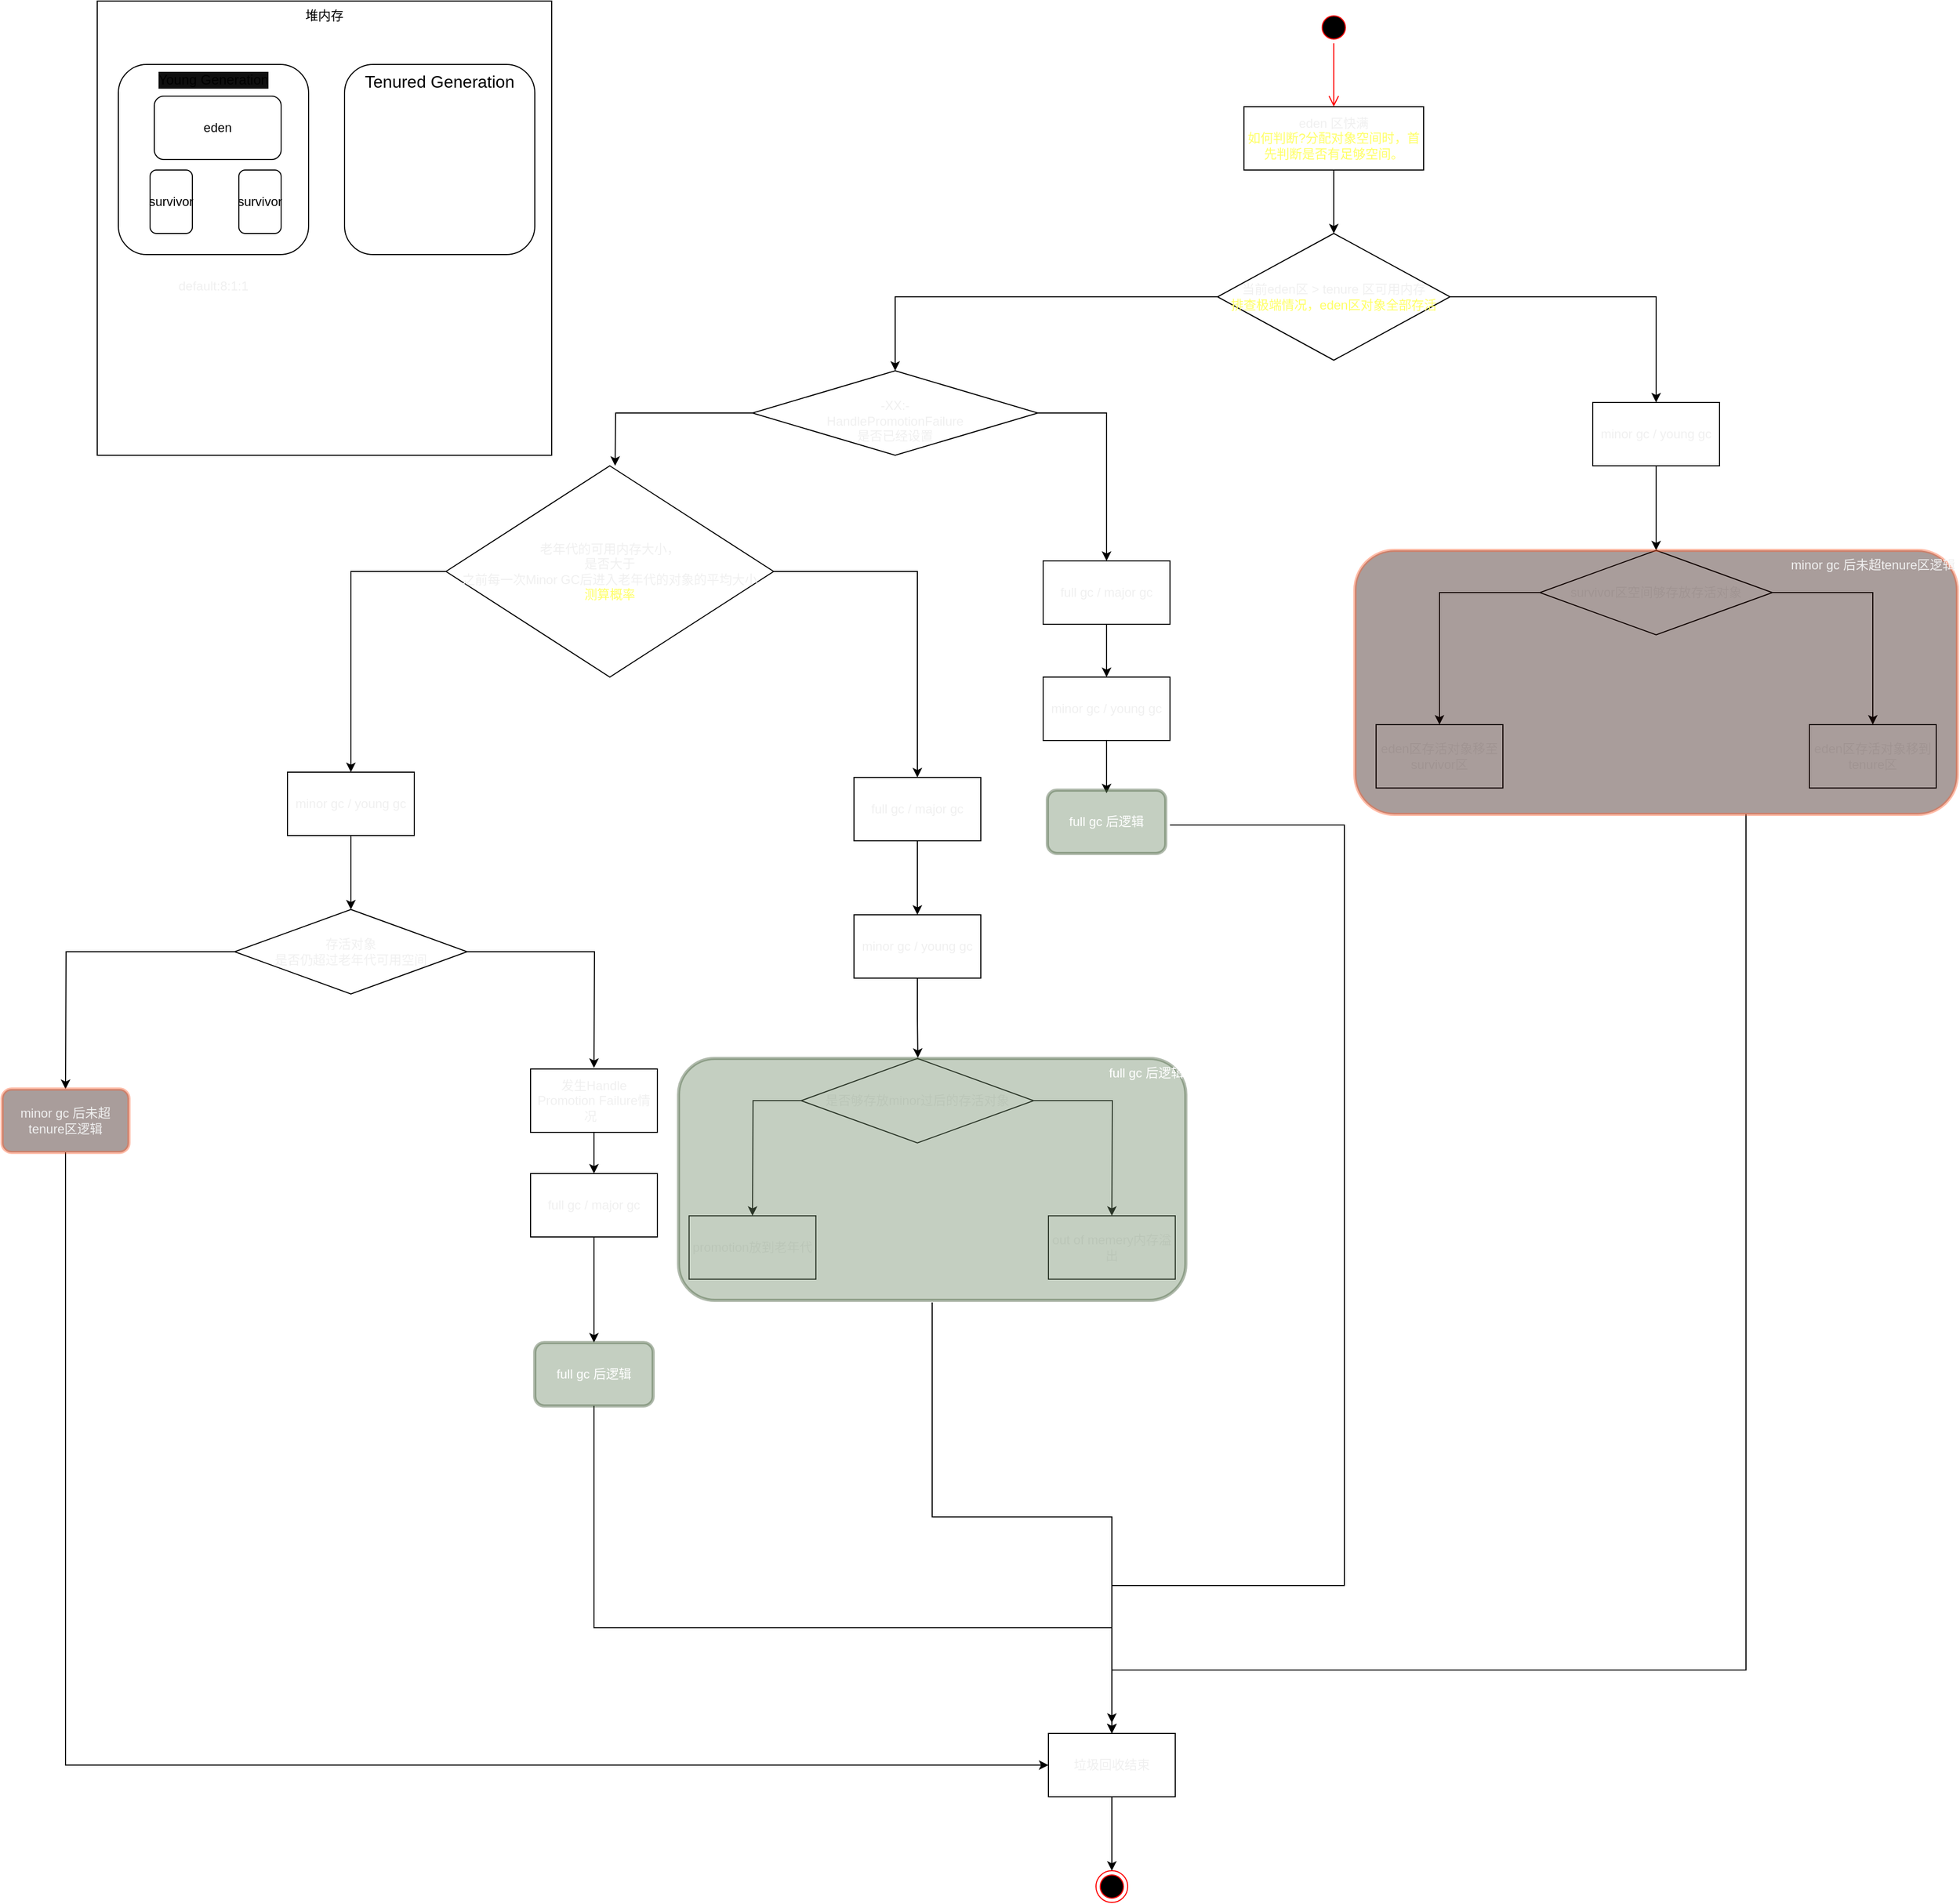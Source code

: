 <mxfile version="13.10.0" type="embed">
    <diagram id="N8jkDLk7Amj-sibJUGd5" name="Page-1">
        <mxGraphModel dx="2819" dy="958" grid="1" gridSize="10" guides="1" tooltips="1" connect="1" arrows="1" fold="1" page="1" pageScale="1" pageWidth="1169" pageHeight="1654" math="0" shadow="0">
            <root>
                <mxCell id="0"/>
                <mxCell id="1" parent="0"/>
                <mxCell id="35" value="堆内存" style="whiteSpace=wrap;html=1;aspect=fixed;verticalAlign=top;" vertex="1" parent="1">
                    <mxGeometry x="-170" y="20" width="430" height="430" as="geometry"/>
                </mxCell>
                <mxCell id="37" value="&lt;span style=&quot;font-family: arial, sans-serif; font-size: 13px;&quot;&gt;Young Generation&lt;/span&gt;" style="rounded=1;whiteSpace=wrap;html=1;verticalAlign=top;labelBackgroundColor=#0F0F0F;" vertex="1" parent="1">
                    <mxGeometry x="-150" y="80" width="180" height="180" as="geometry"/>
                </mxCell>
                <mxCell id="39" value="eden" style="rounded=1;whiteSpace=wrap;html=1;" vertex="1" parent="1">
                    <mxGeometry x="-116" y="110" width="120" height="60" as="geometry"/>
                </mxCell>
                <mxCell id="41" value="survivor" style="rounded=1;whiteSpace=wrap;html=1;" vertex="1" parent="1">
                    <mxGeometry x="-120" y="180" width="40" height="60" as="geometry"/>
                </mxCell>
                <mxCell id="43" value="survivor" style="rounded=1;whiteSpace=wrap;html=1;" vertex="1" parent="1">
                    <mxGeometry x="-36" y="180" width="40" height="60" as="geometry"/>
                </mxCell>
                <mxCell id="45" value="&lt;span style=&quot;font-family: monospace; font-size: 0px;&quot;&gt;%3CmxGraphModel%3E%3Croot%3E%3CmxCell%20id%3D%220%22%2F%3E%3CmxCell%20id%3D%221%22%20parent%3D%220%22%2F%3E%3CmxCell%20id%3D%222%22%20value%3D%22%26lt%3Bspan%20style%3D%26quot%3Bfont-family%3A%20arial%2C%20sans-serif%3B%20font-size%3A%2013px%3B%26quot%3B%26gt%3BYoung%20Generation%26lt%3B%2Fspan%26gt%3B%22%20style%3D%22rounded%3D1%3BwhiteSpace%3Dwrap%3Bhtml%3D1%3BverticalAlign%3Dtop%3BlabelBackgroundColor%3D%230F0F0F%3B%22%20vertex%3D%221%22%20parent%3D%221%22%3E%3CmxGeometry%20x%3D%22110%22%20y%3D%22160%22%20width%3D%22180%22%20height%3D%22180%22%20as%3D%22geometry%22%2F%3E%3C%2FmxCell%3E%3C%2Froot%3E%3C%2FmxGraphModel%3E&lt;/span&gt;&lt;span style=&quot;font-size: 16px;&quot;&gt;Tenured Generation&lt;/span&gt;" style="rounded=1;whiteSpace=wrap;html=1;verticalAlign=top;labelBackgroundColor=none;" vertex="1" parent="1">
                    <mxGeometry x="64" y="80" width="180" height="180" as="geometry"/>
                </mxCell>
                <mxCell id="46" value="default:8:1:1" style="text;html=1;strokeColor=none;fillColor=none;align=center;verticalAlign=middle;whiteSpace=wrap;rounded=0;labelBackgroundColor=none;fontColor=#f0f0f0;" vertex="1" parent="1">
                    <mxGeometry x="-80" y="280" width="40" height="20" as="geometry"/>
                </mxCell>
                <mxCell id="48" value="" style="ellipse;html=1;shape=startState;fillColor=#000000;strokeColor=#ff0000;labelBackgroundColor=none;fontColor=#f0f0f0;" vertex="1" parent="1">
                    <mxGeometry x="985" y="30" width="30" height="30" as="geometry"/>
                </mxCell>
                <mxCell id="49" value="" style="edgeStyle=orthogonalEdgeStyle;html=1;verticalAlign=bottom;endArrow=open;endSize=8;strokeColor=#ff0000;fontColor=#f0f0f0;" edge="1" source="48" parent="1">
                    <mxGeometry relative="1" as="geometry">
                        <mxPoint x="1000" y="120" as="targetPoint"/>
                    </mxGeometry>
                </mxCell>
                <mxCell id="92" style="edgeStyle=orthogonalEdgeStyle;rounded=0;orthogonalLoop=1;jettySize=auto;html=1;exitX=0.5;exitY=1;exitDx=0;exitDy=0;entryX=0.5;entryY=0;entryDx=0;entryDy=0;fontSize=12;fontColor=#f0f0f0;" edge="1" parent="1" source="50" target="53">
                    <mxGeometry relative="1" as="geometry"/>
                </mxCell>
                <mxCell id="50" value="eden 区快满&lt;br&gt;&lt;font color=&quot;#ffff66&quot;&gt;如何判断?分配对象空间时，首先判断是否有足够空间。&lt;/font&gt;" style="rounded=0;whiteSpace=wrap;html=1;labelBackgroundColor=none;fontColor=#f0f0f0;" vertex="1" parent="1">
                    <mxGeometry x="915" y="120" width="170" height="60" as="geometry"/>
                </mxCell>
                <mxCell id="93" style="edgeStyle=orthogonalEdgeStyle;rounded=0;orthogonalLoop=1;jettySize=auto;html=1;exitX=1;exitY=0.5;exitDx=0;exitDy=0;entryX=0.5;entryY=0;entryDx=0;entryDy=0;fontSize=12;fontColor=#f0f0f0;" edge="1" parent="1" source="53" target="65">
                    <mxGeometry relative="1" as="geometry"/>
                </mxCell>
                <mxCell id="102" style="edgeStyle=orthogonalEdgeStyle;rounded=0;orthogonalLoop=1;jettySize=auto;html=1;fontSize=12;fontColor=#f0f0f0;" edge="1" parent="1" source="53" target="61">
                    <mxGeometry relative="1" as="geometry"/>
                </mxCell>
                <mxCell id="53" value="&lt;span&gt;当前eden区 &amp;gt; tenure 区可用内存&lt;br&gt;&lt;font color=&quot;#ffff66&quot;&gt;排查极端情况，eden区对象全部存活&lt;/font&gt;&lt;br&gt;&lt;/span&gt;" style="rhombus;whiteSpace=wrap;html=1;labelBackgroundColor=none;fontColor=#f0f0f0;" vertex="1" parent="1">
                    <mxGeometry x="890" y="240" width="220" height="120" as="geometry"/>
                </mxCell>
                <mxCell id="58" value="" style="ellipse;html=1;shape=endState;fillColor=#000000;strokeColor=#ff0000;labelBackgroundColor=none;fontColor=#f0f0f0;" vertex="1" parent="1">
                    <mxGeometry x="775" y="1790" width="30" height="30" as="geometry"/>
                </mxCell>
                <mxCell id="103" style="edgeStyle=orthogonalEdgeStyle;rounded=0;orthogonalLoop=1;jettySize=auto;html=1;entryX=0.5;entryY=0;entryDx=0;entryDy=0;fontSize=12;fontColor=#f0f0f0;" edge="1" parent="1" source="61" target="66">
                    <mxGeometry relative="1" as="geometry"/>
                </mxCell>
                <mxCell id="104" style="edgeStyle=orthogonalEdgeStyle;rounded=0;orthogonalLoop=1;jettySize=auto;html=1;fontSize=12;fontColor=#f0f0f0;" edge="1" parent="1" source="61">
                    <mxGeometry relative="1" as="geometry">
                        <mxPoint x="320" y="460" as="targetPoint"/>
                    </mxGeometry>
                </mxCell>
                <mxCell id="61" value="&lt;br&gt;&lt;br&gt;&lt;br&gt;&lt;span class=&quot;fontstyle0&quot;&gt;-XX:-&lt;br&gt;HandlePromotionFailure&lt;br&gt;是否已经设置&lt;/span&gt;&lt;br&gt;&lt;br style=&quot;font-style: normal ; font-variant: normal ; font-weight: normal ; letter-spacing: normal ; line-height: normal ; text-indent: 0px ; text-transform: none ; word-spacing: 0px&quot;&gt;&lt;br&gt;" style="rhombus;whiteSpace=wrap;html=1;labelBackgroundColor=none;fontColor=#f0f0f0;" vertex="1" parent="1">
                    <mxGeometry x="450" y="370" width="270" height="80" as="geometry"/>
                </mxCell>
                <mxCell id="105" style="edgeStyle=orthogonalEdgeStyle;rounded=0;orthogonalLoop=1;jettySize=auto;html=1;fontSize=12;fontColor=#f0f0f0;" edge="1" parent="1" source="62" target="63">
                    <mxGeometry relative="1" as="geometry"/>
                </mxCell>
                <mxCell id="110" style="edgeStyle=orthogonalEdgeStyle;rounded=0;orthogonalLoop=1;jettySize=auto;html=1;fontSize=12;fontColor=#f0f0f0;" edge="1" parent="1" source="62" target="64">
                    <mxGeometry relative="1" as="geometry"/>
                </mxCell>
                <mxCell id="62" value="&lt;span class=&quot;fontstyle0&quot;&gt;老年代的可用内存大小，&lt;br&gt;是否大于&lt;br&gt;之前每一次Minor GC后进入老年代的对象的平均大小&lt;br&gt;&lt;font color=&quot;#ffff66&quot;&gt;测算概率&lt;/font&gt;&lt;br&gt;&lt;/span&gt; " style="rhombus;whiteSpace=wrap;html=1;labelBackgroundColor=none;fontColor=#f0f0f0;" vertex="1" parent="1">
                    <mxGeometry x="160" y="460" width="310" height="200" as="geometry"/>
                </mxCell>
                <mxCell id="106" style="edgeStyle=orthogonalEdgeStyle;rounded=0;orthogonalLoop=1;jettySize=auto;html=1;entryX=0.5;entryY=0;entryDx=0;entryDy=0;fontSize=12;fontColor=#f0f0f0;" edge="1" parent="1" source="63" target="67">
                    <mxGeometry relative="1" as="geometry"/>
                </mxCell>
                <mxCell id="63" value="full gc / major gc" style="rounded=0;whiteSpace=wrap;html=1;labelBackgroundColor=none;fontColor=#f0f0f0;" vertex="1" parent="1">
                    <mxGeometry x="546" y="755" width="120" height="60" as="geometry"/>
                </mxCell>
                <mxCell id="111" style="edgeStyle=orthogonalEdgeStyle;rounded=0;orthogonalLoop=1;jettySize=auto;html=1;entryX=0.5;entryY=0;entryDx=0;entryDy=0;fontSize=12;fontColor=#f0f0f0;" edge="1" parent="1" source="64" target="73">
                    <mxGeometry relative="1" as="geometry"/>
                </mxCell>
                <mxCell id="64" value="minor gc / young gc" style="rounded=0;whiteSpace=wrap;html=1;labelBackgroundColor=none;fontColor=#f0f0f0;" vertex="1" parent="1">
                    <mxGeometry x="10" y="750" width="120" height="60" as="geometry"/>
                </mxCell>
                <mxCell id="98" style="edgeStyle=orthogonalEdgeStyle;rounded=0;orthogonalLoop=1;jettySize=auto;html=1;entryX=0.5;entryY=0;entryDx=0;entryDy=0;fontSize=12;fontColor=#f0f0f0;" edge="1" parent="1" source="65" target="90">
                    <mxGeometry relative="1" as="geometry"/>
                </mxCell>
                <mxCell id="65" value="minor gc / young gc" style="rounded=0;whiteSpace=wrap;html=1;labelBackgroundColor=none;fontColor=#f0f0f0;fontSize=12;" vertex="1" parent="1">
                    <mxGeometry x="1245" y="400" width="120" height="60" as="geometry"/>
                </mxCell>
                <mxCell id="100" style="edgeStyle=orthogonalEdgeStyle;rounded=0;orthogonalLoop=1;jettySize=auto;html=1;entryX=0.5;entryY=0;entryDx=0;entryDy=0;fontSize=12;fontColor=#f0f0f0;" edge="1" parent="1" source="66" target="68">
                    <mxGeometry relative="1" as="geometry"/>
                </mxCell>
                <mxCell id="66" value="full gc / major gc" style="rounded=0;whiteSpace=wrap;html=1;labelBackgroundColor=none;fontColor=#f0f0f0;" vertex="1" parent="1">
                    <mxGeometry x="725" y="550" width="120" height="60" as="geometry"/>
                </mxCell>
                <mxCell id="109" style="edgeStyle=orthogonalEdgeStyle;rounded=0;orthogonalLoop=1;jettySize=auto;html=1;entryX=0.472;entryY=0.006;entryDx=0;entryDy=0;entryPerimeter=0;fontSize=12;fontColor=#f0f0f0;" edge="1" parent="1" source="67" target="85">
                    <mxGeometry relative="1" as="geometry"/>
                </mxCell>
                <mxCell id="67" value="minor gc / young gc" style="rounded=0;whiteSpace=wrap;html=1;labelBackgroundColor=none;fontColor=#f0f0f0;" vertex="1" parent="1">
                    <mxGeometry x="546" y="885" width="120" height="60" as="geometry"/>
                </mxCell>
                <mxCell id="101" style="edgeStyle=orthogonalEdgeStyle;rounded=0;orthogonalLoop=1;jettySize=auto;html=1;entryX=0.5;entryY=0;entryDx=0;entryDy=0;fontSize=12;fontColor=#f0f0f0;" edge="1" parent="1" source="68">
                    <mxGeometry relative="1" as="geometry">
                        <mxPoint x="785" y="770" as="targetPoint"/>
                    </mxGeometry>
                </mxCell>
                <mxCell id="68" value="minor gc / young gc" style="rounded=0;whiteSpace=wrap;html=1;labelBackgroundColor=none;fontColor=#f0f0f0;" vertex="1" parent="1">
                    <mxGeometry x="725" y="660" width="120" height="60" as="geometry"/>
                </mxCell>
                <mxCell id="94" style="edgeStyle=orthogonalEdgeStyle;rounded=0;orthogonalLoop=1;jettySize=auto;html=1;entryX=0.5;entryY=0;entryDx=0;entryDy=0;fontSize=12;fontColor=#f0f0f0;" edge="1" parent="1" source="69" target="71">
                    <mxGeometry relative="1" as="geometry"/>
                </mxCell>
                <mxCell id="95" style="edgeStyle=orthogonalEdgeStyle;rounded=0;orthogonalLoop=1;jettySize=auto;html=1;entryX=0.5;entryY=0;entryDx=0;entryDy=0;fontSize=12;fontColor=#f0f0f0;" edge="1" parent="1" source="69" target="70">
                    <mxGeometry relative="1" as="geometry"/>
                </mxCell>
                <mxCell id="69" value="survivor区空间够存放存活对象" style="rhombus;whiteSpace=wrap;html=1;labelBackgroundColor=none;fontColor=#f0f0f0;" vertex="1" parent="1">
                    <mxGeometry x="1195" y="540" width="220" height="80" as="geometry"/>
                </mxCell>
                <mxCell id="70" value="eden区存活对象移到tenure区" style="rounded=0;whiteSpace=wrap;html=1;labelBackgroundColor=none;fontColor=#f0f0f0;" vertex="1" parent="1">
                    <mxGeometry x="1450" y="705" width="120" height="60" as="geometry"/>
                </mxCell>
                <mxCell id="71" value="eden区存活对象移至survivor区" style="rounded=0;whiteSpace=wrap;html=1;labelBackgroundColor=none;fontColor=#f0f0f0;" vertex="1" parent="1">
                    <mxGeometry x="1040" y="705" width="120" height="60" as="geometry"/>
                </mxCell>
                <mxCell id="124" style="edgeStyle=orthogonalEdgeStyle;rounded=0;orthogonalLoop=1;jettySize=auto;html=1;entryX=0.5;entryY=0;entryDx=0;entryDy=0;fontSize=12;fontColor=#f0f0f0;" edge="1" parent="1" source="72" target="58">
                    <mxGeometry relative="1" as="geometry"/>
                </mxCell>
                <mxCell id="72" value="垃圾回收结束" style="rounded=0;whiteSpace=wrap;html=1;labelBackgroundColor=none;fontColor=#f0f0f0;" vertex="1" parent="1">
                    <mxGeometry x="730" y="1660" width="120" height="60" as="geometry"/>
                </mxCell>
                <mxCell id="112" style="edgeStyle=orthogonalEdgeStyle;rounded=0;orthogonalLoop=1;jettySize=auto;html=1;fontSize=12;fontColor=#f0f0f0;" edge="1" parent="1" source="73">
                    <mxGeometry relative="1" as="geometry">
                        <mxPoint x="300" y="1030" as="targetPoint"/>
                    </mxGeometry>
                </mxCell>
                <mxCell id="115" style="edgeStyle=orthogonalEdgeStyle;rounded=0;orthogonalLoop=1;jettySize=auto;html=1;entryX=0.5;entryY=0;entryDx=0;entryDy=0;fontSize=12;fontColor=#f0f0f0;" edge="1" parent="1" source="73">
                    <mxGeometry relative="1" as="geometry">
                        <mxPoint x="-200" y="1050" as="targetPoint"/>
                    </mxGeometry>
                </mxCell>
                <mxCell id="73" value="存活对象&lt;br&gt;是否仍超过老年代可用空间" style="rhombus;whiteSpace=wrap;html=1;labelBackgroundColor=none;fontColor=#f0f0f0;" vertex="1" parent="1">
                    <mxGeometry x="-40" y="880" width="220" height="80" as="geometry"/>
                </mxCell>
                <mxCell id="114" style="edgeStyle=orthogonalEdgeStyle;rounded=0;orthogonalLoop=1;jettySize=auto;html=1;fontSize=12;fontColor=#f0f0f0;" edge="1" parent="1" source="74">
                    <mxGeometry relative="1" as="geometry">
                        <mxPoint x="300" y="1290" as="targetPoint"/>
                    </mxGeometry>
                </mxCell>
                <mxCell id="74" value="full gc / major gc" style="rounded=0;whiteSpace=wrap;html=1;labelBackgroundColor=none;fontColor=#f0f0f0;" vertex="1" parent="1">
                    <mxGeometry x="240" y="1130" width="120" height="60" as="geometry"/>
                </mxCell>
                <mxCell id="113" style="edgeStyle=orthogonalEdgeStyle;rounded=0;orthogonalLoop=1;jettySize=auto;html=1;entryX=0.5;entryY=0;entryDx=0;entryDy=0;fontSize=12;fontColor=#f0f0f0;" edge="1" parent="1" source="76" target="74">
                    <mxGeometry relative="1" as="geometry"/>
                </mxCell>
                <mxCell id="76" value="&lt;span class=&quot;fontstyle0&quot;&gt;发生Handle Promotion Failure情况&lt;/span&gt;&amp;nbsp;&amp;nbsp;" style="rounded=0;whiteSpace=wrap;html=1;labelBackgroundColor=none;fontColor=#f0f0f0;" vertex="1" parent="1">
                    <mxGeometry x="240" y="1031" width="120" height="60" as="geometry"/>
                </mxCell>
                <mxCell id="107" style="edgeStyle=orthogonalEdgeStyle;rounded=0;orthogonalLoop=1;jettySize=auto;html=1;fontSize=12;fontColor=#f0f0f0;" edge="1" parent="1" source="77">
                    <mxGeometry relative="1" as="geometry">
                        <mxPoint x="450" y="1170" as="targetPoint"/>
                    </mxGeometry>
                </mxCell>
                <mxCell id="108" style="edgeStyle=orthogonalEdgeStyle;rounded=0;orthogonalLoop=1;jettySize=auto;html=1;fontSize=12;fontColor=#f0f0f0;" edge="1" parent="1" source="77">
                    <mxGeometry relative="1" as="geometry">
                        <mxPoint x="790" y="1170" as="targetPoint"/>
                    </mxGeometry>
                </mxCell>
                <mxCell id="77" value="是否够存放minor过后的存活对象" style="rhombus;whiteSpace=wrap;html=1;labelBackgroundColor=none;fontColor=#f0f0f0;" vertex="1" parent="1">
                    <mxGeometry x="496" y="1021" width="220" height="80" as="geometry"/>
                </mxCell>
                <mxCell id="78" value="promotion放到老年代" style="rounded=0;whiteSpace=wrap;html=1;labelBackgroundColor=none;fontColor=#f0f0f0;" vertex="1" parent="1">
                    <mxGeometry x="390" y="1170" width="120" height="60" as="geometry"/>
                </mxCell>
                <mxCell id="79" value="out of memery内存溢出" style="rounded=0;whiteSpace=wrap;html=1;labelBackgroundColor=none;fontColor=#f0f0f0;" vertex="1" parent="1">
                    <mxGeometry x="730" y="1170" width="120" height="60" as="geometry"/>
                </mxCell>
                <mxCell id="121" style="edgeStyle=orthogonalEdgeStyle;rounded=0;orthogonalLoop=1;jettySize=auto;html=1;entryX=0.5;entryY=0;entryDx=0;entryDy=0;fontSize=12;fontColor=#f0f0f0;" edge="1" parent="1" source="85" target="72">
                    <mxGeometry relative="1" as="geometry"/>
                </mxCell>
                <mxCell id="85" value="full gc 后逻辑" style="rounded=1;whiteSpace=wrap;html=1;labelBackgroundColor=none;fontSize=12;fontColor=#ffffff;opacity=40;strokeWidth=3;strokeColor=#3A5431;perimeterSpacing=2;fillColor=#6d8764;align=right;verticalAlign=top;" vertex="1" parent="1">
                    <mxGeometry x="380" y="1021" width="480" height="229" as="geometry"/>
                </mxCell>
                <mxCell id="119" style="edgeStyle=orthogonalEdgeStyle;rounded=0;orthogonalLoop=1;jettySize=auto;html=1;entryX=0.5;entryY=0;entryDx=0;entryDy=0;fontSize=12;fontColor=#f0f0f0;" edge="1" parent="1" target="72">
                    <mxGeometry relative="1" as="geometry">
                        <mxPoint x="300" y="1350" as="sourcePoint"/>
                        <Array as="points">
                            <mxPoint x="300" y="1560"/>
                            <mxPoint x="790" y="1560"/>
                        </Array>
                    </mxGeometry>
                </mxCell>
                <mxCell id="122" style="edgeStyle=orthogonalEdgeStyle;rounded=0;orthogonalLoop=1;jettySize=auto;html=1;fontSize=12;fontColor=#f0f0f0;" edge="1" parent="1">
                    <mxGeometry relative="1" as="geometry">
                        <mxPoint x="790" y="1650" as="targetPoint"/>
                        <mxPoint x="845" y="800" as="sourcePoint"/>
                        <Array as="points">
                            <mxPoint x="1010" y="800"/>
                            <mxPoint x="1010" y="1520"/>
                            <mxPoint x="790" y="1520"/>
                        </Array>
                    </mxGeometry>
                </mxCell>
                <mxCell id="123" style="edgeStyle=orthogonalEdgeStyle;rounded=0;orthogonalLoop=1;jettySize=auto;html=1;entryX=0.5;entryY=0;entryDx=0;entryDy=0;fontSize=12;fontColor=#f0f0f0;" edge="1" parent="1" source="90" target="72">
                    <mxGeometry relative="1" as="geometry">
                        <Array as="points">
                            <mxPoint x="1390" y="1600"/>
                            <mxPoint x="790" y="1600"/>
                        </Array>
                    </mxGeometry>
                </mxCell>
                <mxCell id="90" value="minor gc 后未超tenure区逻辑" style="rounded=1;whiteSpace=wrap;html=1;labelBackgroundColor=none;strokeWidth=3;fontSize=12;fontColor=#f0f0f0;opacity=40;align=right;strokeColor=#FF5926;fillColor=#2A0A07;verticalAlign=top;" vertex="1" parent="1">
                    <mxGeometry x="1020" y="540" width="570" height="250" as="geometry"/>
                </mxCell>
                <mxCell id="118" style="edgeStyle=orthogonalEdgeStyle;rounded=0;orthogonalLoop=1;jettySize=auto;html=1;entryX=0;entryY=0.5;entryDx=0;entryDy=0;fontSize=12;fontColor=#f0f0f0;" edge="1" parent="1" target="72">
                    <mxGeometry relative="1" as="geometry">
                        <mxPoint x="-200" y="1110" as="sourcePoint"/>
                        <Array as="points">
                            <mxPoint x="-200" y="1690"/>
                        </Array>
                    </mxGeometry>
                </mxCell>
                <mxCell id="126" value="full gc 后逻辑" style="rounded=1;whiteSpace=wrap;html=1;labelBackgroundColor=none;fontSize=12;fontColor=#ffffff;opacity=40;strokeWidth=3;strokeColor=#3A5431;perimeterSpacing=2;fillColor=#6d8764;align=center;verticalAlign=middle;" vertex="1" parent="1">
                    <mxGeometry x="729" y="767" width="112" height="60" as="geometry"/>
                </mxCell>
                <mxCell id="127" value="full gc 后逻辑" style="rounded=1;whiteSpace=wrap;html=1;labelBackgroundColor=none;fontSize=12;fontColor=#ffffff;opacity=40;strokeWidth=3;strokeColor=#3A5431;perimeterSpacing=2;fillColor=#6d8764;align=center;verticalAlign=middle;" vertex="1" parent="1">
                    <mxGeometry x="244" y="1290" width="112" height="60" as="geometry"/>
                </mxCell>
                <mxCell id="129" value="minor gc 后未超tenure区逻辑" style="rounded=1;whiteSpace=wrap;html=1;labelBackgroundColor=none;strokeWidth=3;fontSize=12;fontColor=#f0f0f0;opacity=40;align=center;strokeColor=#FF5926;fillColor=#2A0A07;verticalAlign=middle;" vertex="1" parent="1">
                    <mxGeometry x="-260" y="1050" width="120" height="60" as="geometry"/>
                </mxCell>
            </root>
        </mxGraphModel>
    </diagram>
</mxfile>